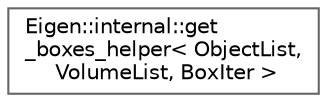digraph "类继承关系图"
{
 // LATEX_PDF_SIZE
  bgcolor="transparent";
  edge [fontname=Helvetica,fontsize=10,labelfontname=Helvetica,labelfontsize=10];
  node [fontname=Helvetica,fontsize=10,shape=box,height=0.2,width=0.4];
  rankdir="LR";
  Node0 [id="Node000000",label="Eigen::internal::get\l_boxes_helper\< ObjectList,\l VolumeList, BoxIter \>",height=0.2,width=0.4,color="grey40", fillcolor="white", style="filled",URL="$struct_eigen_1_1internal_1_1get__boxes__helper.html",tooltip=" "];
}
